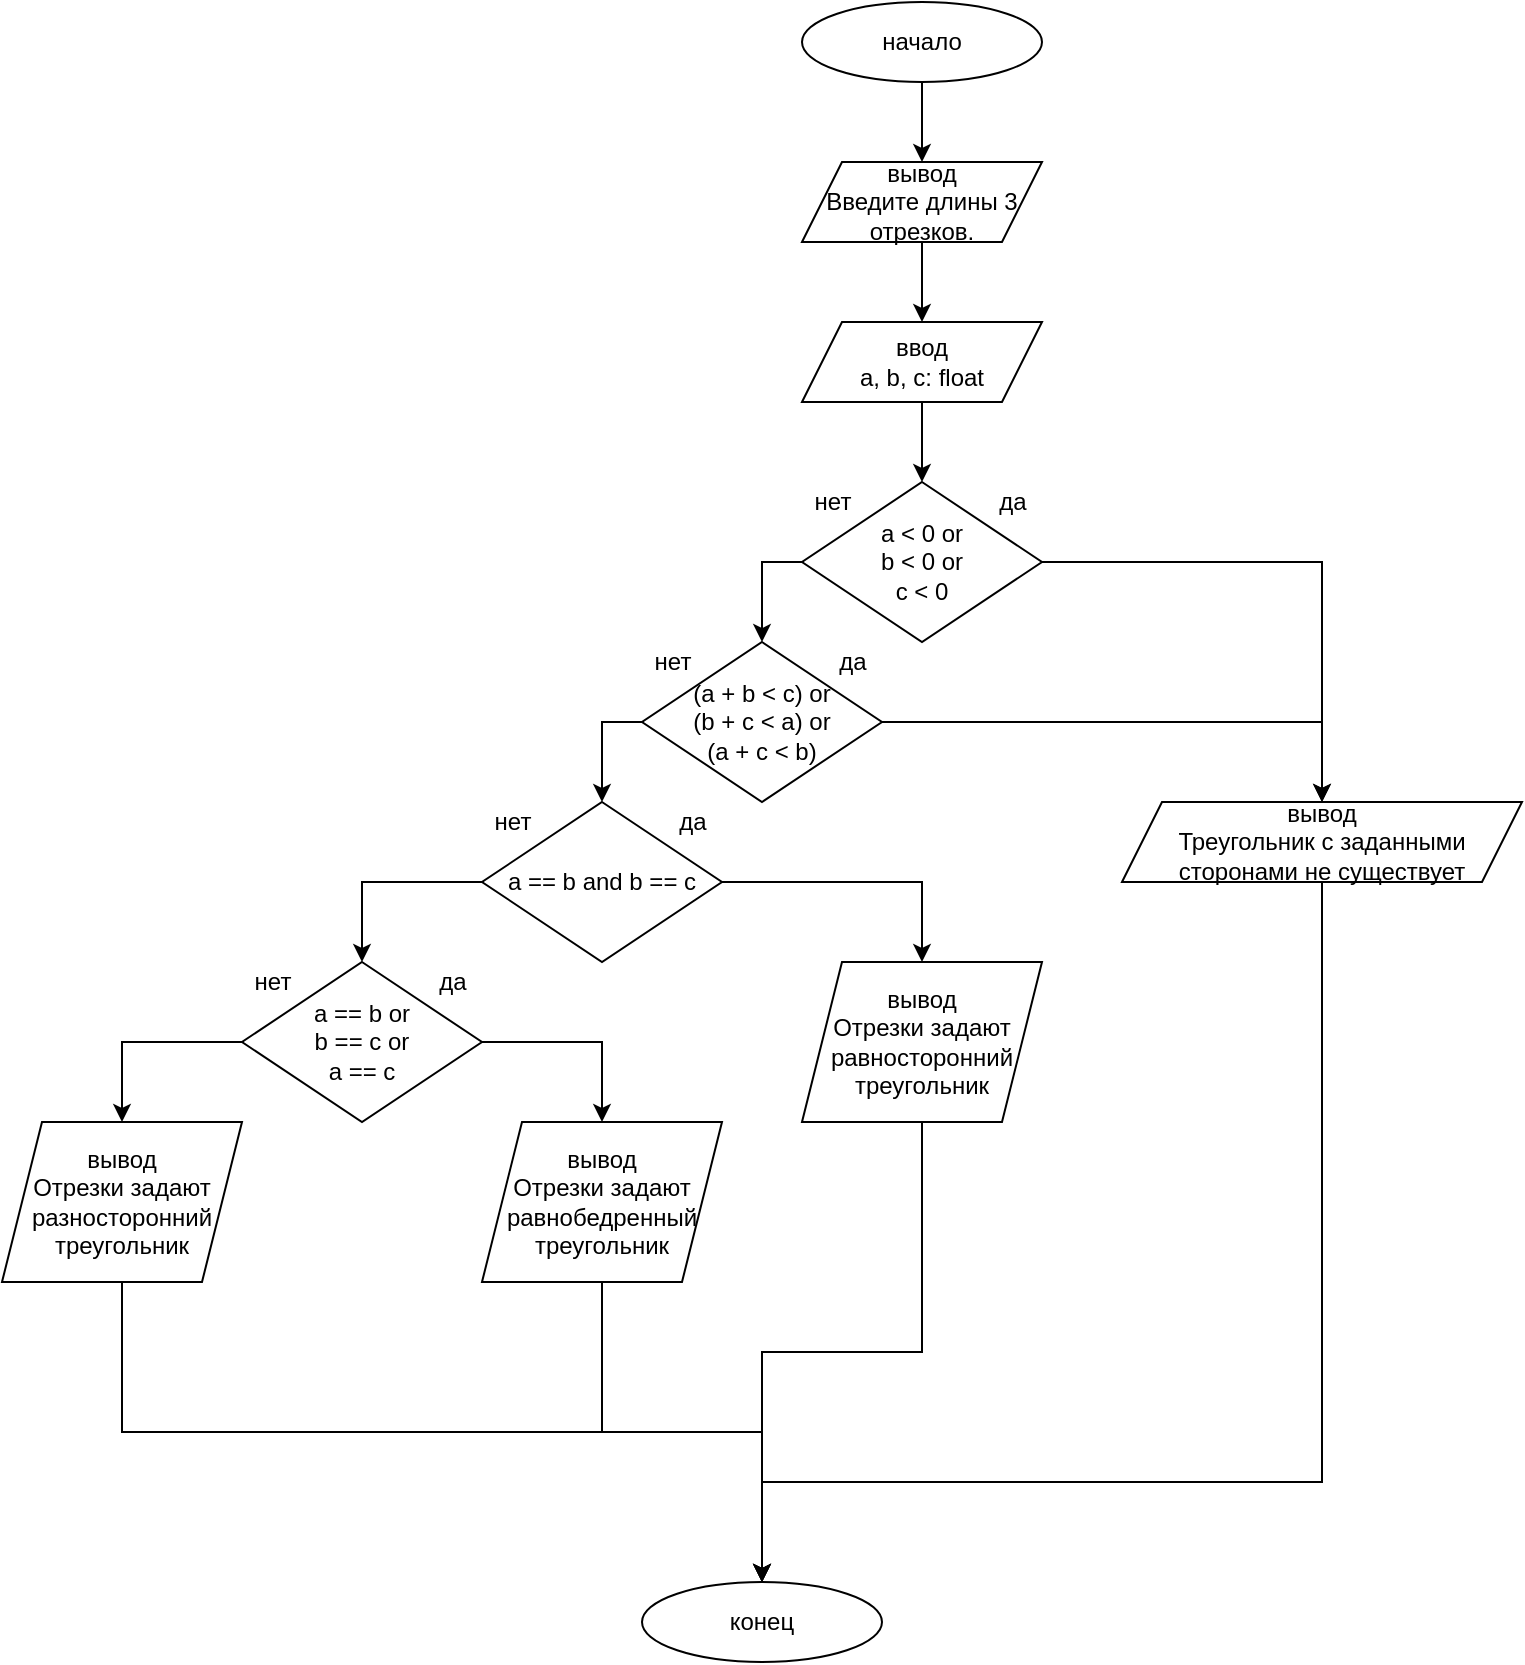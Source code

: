 <mxfile version="14.6.13" type="device"><diagram id="TQZ70hEVzVHneNP7cGWg" name="Страница 1"><mxGraphModel dx="635" dy="815" grid="1" gridSize="10" guides="1" tooltips="1" connect="1" arrows="1" fold="1" page="1" pageScale="1" pageWidth="827" pageHeight="1169" math="0" shadow="0"><root><mxCell id="0"/><mxCell id="1" parent="0"/><mxCell id="UMUBkdUbkiA0xgp3YvNG-4" style="edgeStyle=orthogonalEdgeStyle;rounded=0;orthogonalLoop=1;jettySize=auto;html=1;exitX=0.5;exitY=1;exitDx=0;exitDy=0;" edge="1" parent="1" source="UMUBkdUbkiA0xgp3YvNG-1" target="UMUBkdUbkiA0xgp3YvNG-2"><mxGeometry relative="1" as="geometry"/></mxCell><mxCell id="UMUBkdUbkiA0xgp3YvNG-1" value="начало" style="ellipse;whiteSpace=wrap;html=1;" vertex="1" parent="1"><mxGeometry x="440" y="40" width="120" height="40" as="geometry"/></mxCell><mxCell id="UMUBkdUbkiA0xgp3YvNG-5" style="edgeStyle=orthogonalEdgeStyle;rounded=0;orthogonalLoop=1;jettySize=auto;html=1;exitX=0.5;exitY=1;exitDx=0;exitDy=0;" edge="1" parent="1" source="UMUBkdUbkiA0xgp3YvNG-2" target="UMUBkdUbkiA0xgp3YvNG-3"><mxGeometry relative="1" as="geometry"/></mxCell><mxCell id="UMUBkdUbkiA0xgp3YvNG-2" value="вывод&lt;br&gt;Введите длины 3 отрезков." style="shape=parallelogram;perimeter=parallelogramPerimeter;whiteSpace=wrap;html=1;fixedSize=1;" vertex="1" parent="1"><mxGeometry x="440" y="120" width="120" height="40" as="geometry"/></mxCell><mxCell id="UMUBkdUbkiA0xgp3YvNG-36" style="edgeStyle=orthogonalEdgeStyle;rounded=0;orthogonalLoop=1;jettySize=auto;html=1;exitX=0.5;exitY=1;exitDx=0;exitDy=0;" edge="1" parent="1" source="UMUBkdUbkiA0xgp3YvNG-3" target="UMUBkdUbkiA0xgp3YvNG-11"><mxGeometry relative="1" as="geometry"/></mxCell><mxCell id="UMUBkdUbkiA0xgp3YvNG-3" value="ввод&lt;br&gt;a, b, c: float" style="shape=parallelogram;perimeter=parallelogramPerimeter;whiteSpace=wrap;html=1;fixedSize=1;" vertex="1" parent="1"><mxGeometry x="440" y="200" width="120" height="40" as="geometry"/></mxCell><mxCell id="UMUBkdUbkiA0xgp3YvNG-6" value="" style="group" vertex="1" connectable="0" parent="1"><mxGeometry x="360" y="360" width="120" height="120" as="geometry"/></mxCell><mxCell id="UMUBkdUbkiA0xgp3YvNG-7" value="(a + b &amp;lt; c) or &lt;br&gt;(b + c &amp;lt; a) or &lt;br&gt;(a + c &amp;lt; b)" style="rhombus;whiteSpace=wrap;html=1;" vertex="1" parent="UMUBkdUbkiA0xgp3YvNG-6"><mxGeometry width="120" height="80" as="geometry"/></mxCell><mxCell id="UMUBkdUbkiA0xgp3YvNG-8" value="да" style="text;html=1;align=center;verticalAlign=middle;resizable=0;points=[];autosize=1;strokeColor=none;" vertex="1" parent="UMUBkdUbkiA0xgp3YvNG-6"><mxGeometry x="90" width="30" height="20" as="geometry"/></mxCell><mxCell id="UMUBkdUbkiA0xgp3YvNG-9" value="нет" style="text;html=1;align=center;verticalAlign=middle;resizable=0;points=[];autosize=1;strokeColor=none;" vertex="1" parent="UMUBkdUbkiA0xgp3YvNG-6"><mxGeometry width="30" height="20" as="geometry"/></mxCell><mxCell id="UMUBkdUbkiA0xgp3YvNG-10" value="" style="group" vertex="1" connectable="0" parent="1"><mxGeometry x="440" y="280" width="120" height="80" as="geometry"/></mxCell><mxCell id="UMUBkdUbkiA0xgp3YvNG-11" value="a &amp;lt; 0 or &lt;br&gt;b &amp;lt; 0 or &lt;br&gt;c &amp;lt; 0" style="rhombus;whiteSpace=wrap;html=1;" vertex="1" parent="UMUBkdUbkiA0xgp3YvNG-10"><mxGeometry width="120" height="80" as="geometry"/></mxCell><mxCell id="UMUBkdUbkiA0xgp3YvNG-12" value="да" style="text;html=1;align=center;verticalAlign=middle;resizable=0;points=[];autosize=1;strokeColor=none;" vertex="1" parent="UMUBkdUbkiA0xgp3YvNG-10"><mxGeometry x="90" width="30" height="20" as="geometry"/></mxCell><mxCell id="UMUBkdUbkiA0xgp3YvNG-13" value="нет" style="text;html=1;align=center;verticalAlign=middle;resizable=0;points=[];autosize=1;strokeColor=none;" vertex="1" parent="UMUBkdUbkiA0xgp3YvNG-10"><mxGeometry width="30" height="20" as="geometry"/></mxCell><mxCell id="UMUBkdUbkiA0xgp3YvNG-39" style="edgeStyle=orthogonalEdgeStyle;rounded=0;orthogonalLoop=1;jettySize=auto;html=1;exitX=0.5;exitY=1;exitDx=0;exitDy=0;" edge="1" parent="1" source="UMUBkdUbkiA0xgp3YvNG-15" target="UMUBkdUbkiA0xgp3YvNG-38"><mxGeometry relative="1" as="geometry"><Array as="points"><mxPoint x="700" y="780"/><mxPoint x="420" y="780"/></Array></mxGeometry></mxCell><mxCell id="UMUBkdUbkiA0xgp3YvNG-15" value="вывод&lt;br&gt;Треугольник с заданными сторонами не существует" style="shape=parallelogram;perimeter=parallelogramPerimeter;whiteSpace=wrap;html=1;fixedSize=1;" vertex="1" parent="1"><mxGeometry x="600" y="440" width="200" height="40" as="geometry"/></mxCell><mxCell id="UMUBkdUbkiA0xgp3YvNG-17" style="edgeStyle=orthogonalEdgeStyle;rounded=0;orthogonalLoop=1;jettySize=auto;html=1;exitX=0;exitY=0.5;exitDx=0;exitDy=0;" edge="1" parent="1" source="UMUBkdUbkiA0xgp3YvNG-11" target="UMUBkdUbkiA0xgp3YvNG-7"><mxGeometry relative="1" as="geometry"/></mxCell><mxCell id="UMUBkdUbkiA0xgp3YvNG-18" style="edgeStyle=orthogonalEdgeStyle;rounded=0;orthogonalLoop=1;jettySize=auto;html=1;exitX=1;exitY=0.5;exitDx=0;exitDy=0;" edge="1" parent="1" source="UMUBkdUbkiA0xgp3YvNG-11" target="UMUBkdUbkiA0xgp3YvNG-15"><mxGeometry relative="1" as="geometry"/></mxCell><mxCell id="UMUBkdUbkiA0xgp3YvNG-19" style="edgeStyle=orthogonalEdgeStyle;rounded=0;orthogonalLoop=1;jettySize=auto;html=1;exitX=1;exitY=0.5;exitDx=0;exitDy=0;" edge="1" parent="1" source="UMUBkdUbkiA0xgp3YvNG-7" target="UMUBkdUbkiA0xgp3YvNG-15"><mxGeometry relative="1" as="geometry"><Array as="points"><mxPoint x="700" y="400"/></Array></mxGeometry></mxCell><mxCell id="UMUBkdUbkiA0xgp3YvNG-20" value="" style="group" vertex="1" connectable="0" parent="1"><mxGeometry x="280" y="440" width="120" height="80" as="geometry"/></mxCell><mxCell id="UMUBkdUbkiA0xgp3YvNG-21" value="a == b and b == c" style="rhombus;whiteSpace=wrap;html=1;" vertex="1" parent="UMUBkdUbkiA0xgp3YvNG-20"><mxGeometry width="120" height="80" as="geometry"/></mxCell><mxCell id="UMUBkdUbkiA0xgp3YvNG-22" value="да" style="text;html=1;align=center;verticalAlign=middle;resizable=0;points=[];autosize=1;strokeColor=none;" vertex="1" parent="UMUBkdUbkiA0xgp3YvNG-20"><mxGeometry x="90" width="30" height="20" as="geometry"/></mxCell><mxCell id="UMUBkdUbkiA0xgp3YvNG-23" value="нет" style="text;html=1;align=center;verticalAlign=middle;resizable=0;points=[];autosize=1;strokeColor=none;" vertex="1" parent="UMUBkdUbkiA0xgp3YvNG-20"><mxGeometry width="30" height="20" as="geometry"/></mxCell><mxCell id="UMUBkdUbkiA0xgp3YvNG-24" style="edgeStyle=orthogonalEdgeStyle;rounded=0;orthogonalLoop=1;jettySize=auto;html=1;exitX=0;exitY=0.5;exitDx=0;exitDy=0;" edge="1" parent="1" source="UMUBkdUbkiA0xgp3YvNG-7" target="UMUBkdUbkiA0xgp3YvNG-21"><mxGeometry relative="1" as="geometry"/></mxCell><mxCell id="UMUBkdUbkiA0xgp3YvNG-25" value="" style="group" vertex="1" connectable="0" parent="1"><mxGeometry x="160" y="520" width="120" height="80" as="geometry"/></mxCell><mxCell id="UMUBkdUbkiA0xgp3YvNG-26" value="a == b or &lt;br&gt;b == c or &lt;br&gt;a == c" style="rhombus;whiteSpace=wrap;html=1;" vertex="1" parent="UMUBkdUbkiA0xgp3YvNG-25"><mxGeometry width="120" height="80" as="geometry"/></mxCell><mxCell id="UMUBkdUbkiA0xgp3YvNG-27" value="да" style="text;html=1;align=center;verticalAlign=middle;resizable=0;points=[];autosize=1;strokeColor=none;" vertex="1" parent="UMUBkdUbkiA0xgp3YvNG-25"><mxGeometry x="90" width="30" height="20" as="geometry"/></mxCell><mxCell id="UMUBkdUbkiA0xgp3YvNG-28" value="нет" style="text;html=1;align=center;verticalAlign=middle;resizable=0;points=[];autosize=1;strokeColor=none;" vertex="1" parent="UMUBkdUbkiA0xgp3YvNG-25"><mxGeometry width="30" height="20" as="geometry"/></mxCell><mxCell id="UMUBkdUbkiA0xgp3YvNG-29" style="edgeStyle=orthogonalEdgeStyle;rounded=0;orthogonalLoop=1;jettySize=auto;html=1;exitX=0;exitY=0.5;exitDx=0;exitDy=0;" edge="1" parent="1" source="UMUBkdUbkiA0xgp3YvNG-21" target="UMUBkdUbkiA0xgp3YvNG-26"><mxGeometry relative="1" as="geometry"/></mxCell><mxCell id="UMUBkdUbkiA0xgp3YvNG-40" style="edgeStyle=orthogonalEdgeStyle;rounded=0;orthogonalLoop=1;jettySize=auto;html=1;exitX=0.5;exitY=1;exitDx=0;exitDy=0;" edge="1" parent="1" source="UMUBkdUbkiA0xgp3YvNG-30" target="UMUBkdUbkiA0xgp3YvNG-38"><mxGeometry relative="1" as="geometry"/></mxCell><mxCell id="UMUBkdUbkiA0xgp3YvNG-30" value="вывод&lt;br&gt;Отрезки задают равносторонний треугольник" style="shape=parallelogram;perimeter=parallelogramPerimeter;whiteSpace=wrap;html=1;fixedSize=1;" vertex="1" parent="1"><mxGeometry x="440" y="520" width="120" height="80" as="geometry"/></mxCell><mxCell id="UMUBkdUbkiA0xgp3YvNG-31" style="edgeStyle=orthogonalEdgeStyle;rounded=0;orthogonalLoop=1;jettySize=auto;html=1;exitX=1;exitY=0.5;exitDx=0;exitDy=0;entryX=0.5;entryY=0;entryDx=0;entryDy=0;" edge="1" parent="1" source="UMUBkdUbkiA0xgp3YvNG-21" target="UMUBkdUbkiA0xgp3YvNG-30"><mxGeometry relative="1" as="geometry"><mxPoint x="500" y="540" as="targetPoint"/></mxGeometry></mxCell><mxCell id="UMUBkdUbkiA0xgp3YvNG-41" style="edgeStyle=orthogonalEdgeStyle;rounded=0;orthogonalLoop=1;jettySize=auto;html=1;exitX=0.5;exitY=1;exitDx=0;exitDy=0;" edge="1" parent="1" source="UMUBkdUbkiA0xgp3YvNG-33" target="UMUBkdUbkiA0xgp3YvNG-38"><mxGeometry relative="1" as="geometry"/></mxCell><mxCell id="UMUBkdUbkiA0xgp3YvNG-33" value="вывод&lt;br&gt;Отрезки задают равнобедренный треугольник" style="shape=parallelogram;perimeter=parallelogramPerimeter;whiteSpace=wrap;html=1;fixedSize=1;" vertex="1" parent="1"><mxGeometry x="280" y="600" width="120" height="80" as="geometry"/></mxCell><mxCell id="UMUBkdUbkiA0xgp3YvNG-34" style="edgeStyle=orthogonalEdgeStyle;rounded=0;orthogonalLoop=1;jettySize=auto;html=1;exitX=1;exitY=0.5;exitDx=0;exitDy=0;" edge="1" parent="1" source="UMUBkdUbkiA0xgp3YvNG-26" target="UMUBkdUbkiA0xgp3YvNG-33"><mxGeometry relative="1" as="geometry"/></mxCell><mxCell id="UMUBkdUbkiA0xgp3YvNG-42" style="edgeStyle=orthogonalEdgeStyle;rounded=0;orthogonalLoop=1;jettySize=auto;html=1;exitX=0.5;exitY=1;exitDx=0;exitDy=0;" edge="1" parent="1" source="UMUBkdUbkiA0xgp3YvNG-35" target="UMUBkdUbkiA0xgp3YvNG-38"><mxGeometry relative="1" as="geometry"/></mxCell><mxCell id="UMUBkdUbkiA0xgp3YvNG-35" value="вывод&lt;br&gt;Отрезки задают разносторонний треугольник" style="shape=parallelogram;perimeter=parallelogramPerimeter;whiteSpace=wrap;html=1;fixedSize=1;" vertex="1" parent="1"><mxGeometry x="40" y="600" width="120" height="80" as="geometry"/></mxCell><mxCell id="UMUBkdUbkiA0xgp3YvNG-37" style="edgeStyle=orthogonalEdgeStyle;rounded=0;orthogonalLoop=1;jettySize=auto;html=1;exitX=0;exitY=0.5;exitDx=0;exitDy=0;" edge="1" parent="1" source="UMUBkdUbkiA0xgp3YvNG-26" target="UMUBkdUbkiA0xgp3YvNG-35"><mxGeometry relative="1" as="geometry"/></mxCell><mxCell id="UMUBkdUbkiA0xgp3YvNG-38" value="конец" style="ellipse;whiteSpace=wrap;html=1;" vertex="1" parent="1"><mxGeometry x="360" y="830" width="120" height="40" as="geometry"/></mxCell></root></mxGraphModel></diagram></mxfile>
